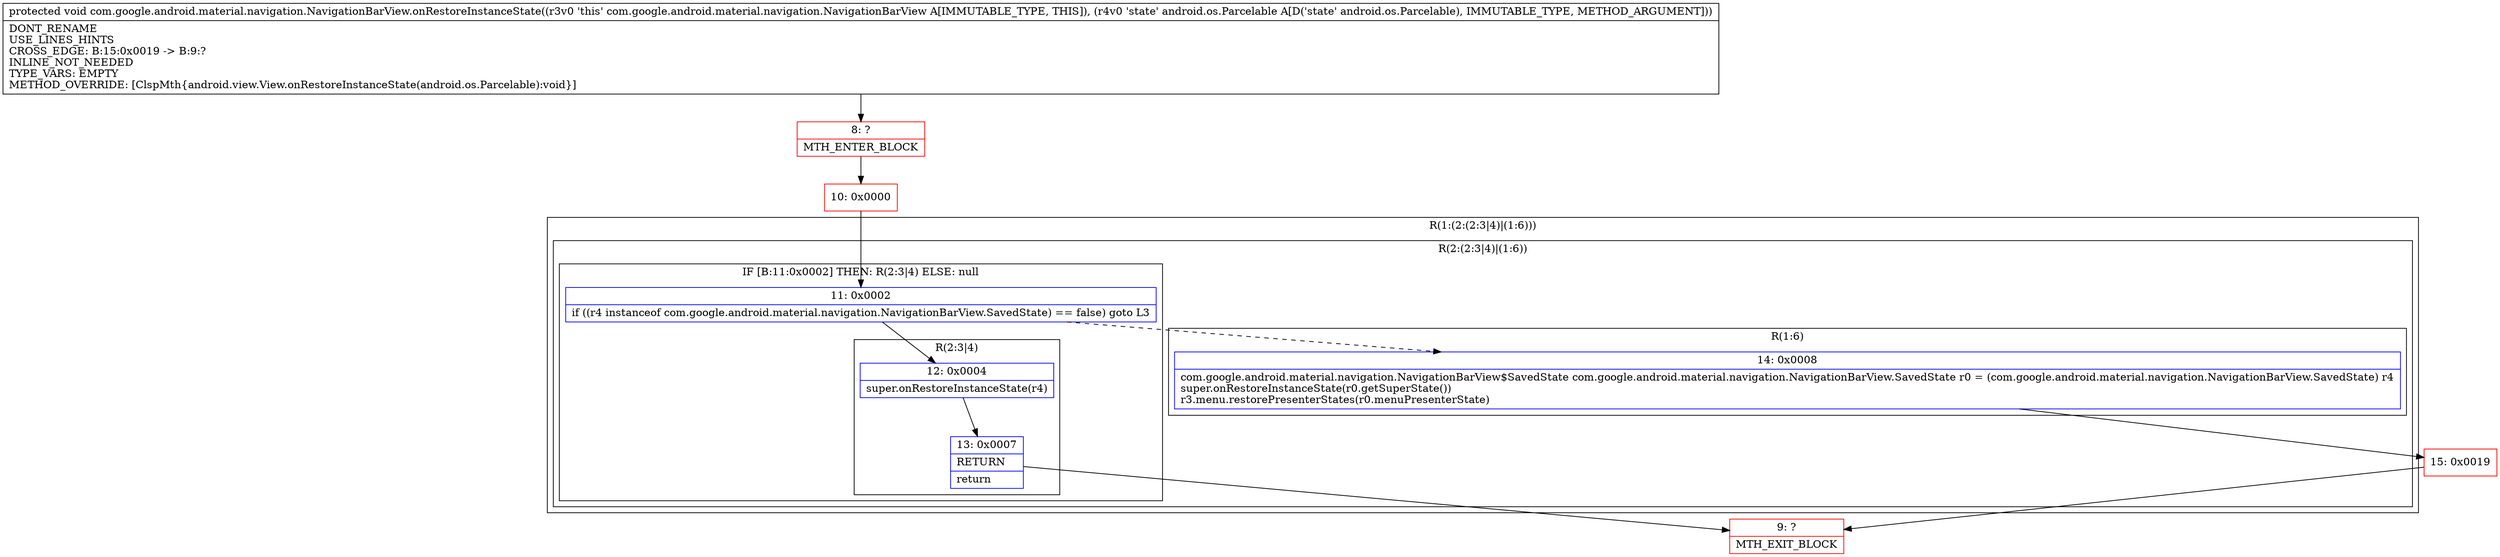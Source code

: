digraph "CFG forcom.google.android.material.navigation.NavigationBarView.onRestoreInstanceState(Landroid\/os\/Parcelable;)V" {
subgraph cluster_Region_681827530 {
label = "R(1:(2:(2:3|4)|(1:6)))";
node [shape=record,color=blue];
subgraph cluster_Region_73727305 {
label = "R(2:(2:3|4)|(1:6))";
node [shape=record,color=blue];
subgraph cluster_IfRegion_266698621 {
label = "IF [B:11:0x0002] THEN: R(2:3|4) ELSE: null";
node [shape=record,color=blue];
Node_11 [shape=record,label="{11\:\ 0x0002|if ((r4 instanceof com.google.android.material.navigation.NavigationBarView.SavedState) == false) goto L3\l}"];
subgraph cluster_Region_1411574299 {
label = "R(2:3|4)";
node [shape=record,color=blue];
Node_12 [shape=record,label="{12\:\ 0x0004|super.onRestoreInstanceState(r4)\l}"];
Node_13 [shape=record,label="{13\:\ 0x0007|RETURN\l|return\l}"];
}
}
subgraph cluster_Region_745715125 {
label = "R(1:6)";
node [shape=record,color=blue];
Node_14 [shape=record,label="{14\:\ 0x0008|com.google.android.material.navigation.NavigationBarView$SavedState com.google.android.material.navigation.NavigationBarView.SavedState r0 = (com.google.android.material.navigation.NavigationBarView.SavedState) r4\lsuper.onRestoreInstanceState(r0.getSuperState())\lr3.menu.restorePresenterStates(r0.menuPresenterState)\l}"];
}
}
}
Node_8 [shape=record,color=red,label="{8\:\ ?|MTH_ENTER_BLOCK\l}"];
Node_10 [shape=record,color=red,label="{10\:\ 0x0000}"];
Node_9 [shape=record,color=red,label="{9\:\ ?|MTH_EXIT_BLOCK\l}"];
Node_15 [shape=record,color=red,label="{15\:\ 0x0019}"];
MethodNode[shape=record,label="{protected void com.google.android.material.navigation.NavigationBarView.onRestoreInstanceState((r3v0 'this' com.google.android.material.navigation.NavigationBarView A[IMMUTABLE_TYPE, THIS]), (r4v0 'state' android.os.Parcelable A[D('state' android.os.Parcelable), IMMUTABLE_TYPE, METHOD_ARGUMENT]))  | DONT_RENAME\lUSE_LINES_HINTS\lCROSS_EDGE: B:15:0x0019 \-\> B:9:?\lINLINE_NOT_NEEDED\lTYPE_VARS: EMPTY\lMETHOD_OVERRIDE: [ClspMth\{android.view.View.onRestoreInstanceState(android.os.Parcelable):void\}]\l}"];
MethodNode -> Node_8;Node_11 -> Node_12;
Node_11 -> Node_14[style=dashed];
Node_12 -> Node_13;
Node_13 -> Node_9;
Node_14 -> Node_15;
Node_8 -> Node_10;
Node_10 -> Node_11;
Node_15 -> Node_9;
}

